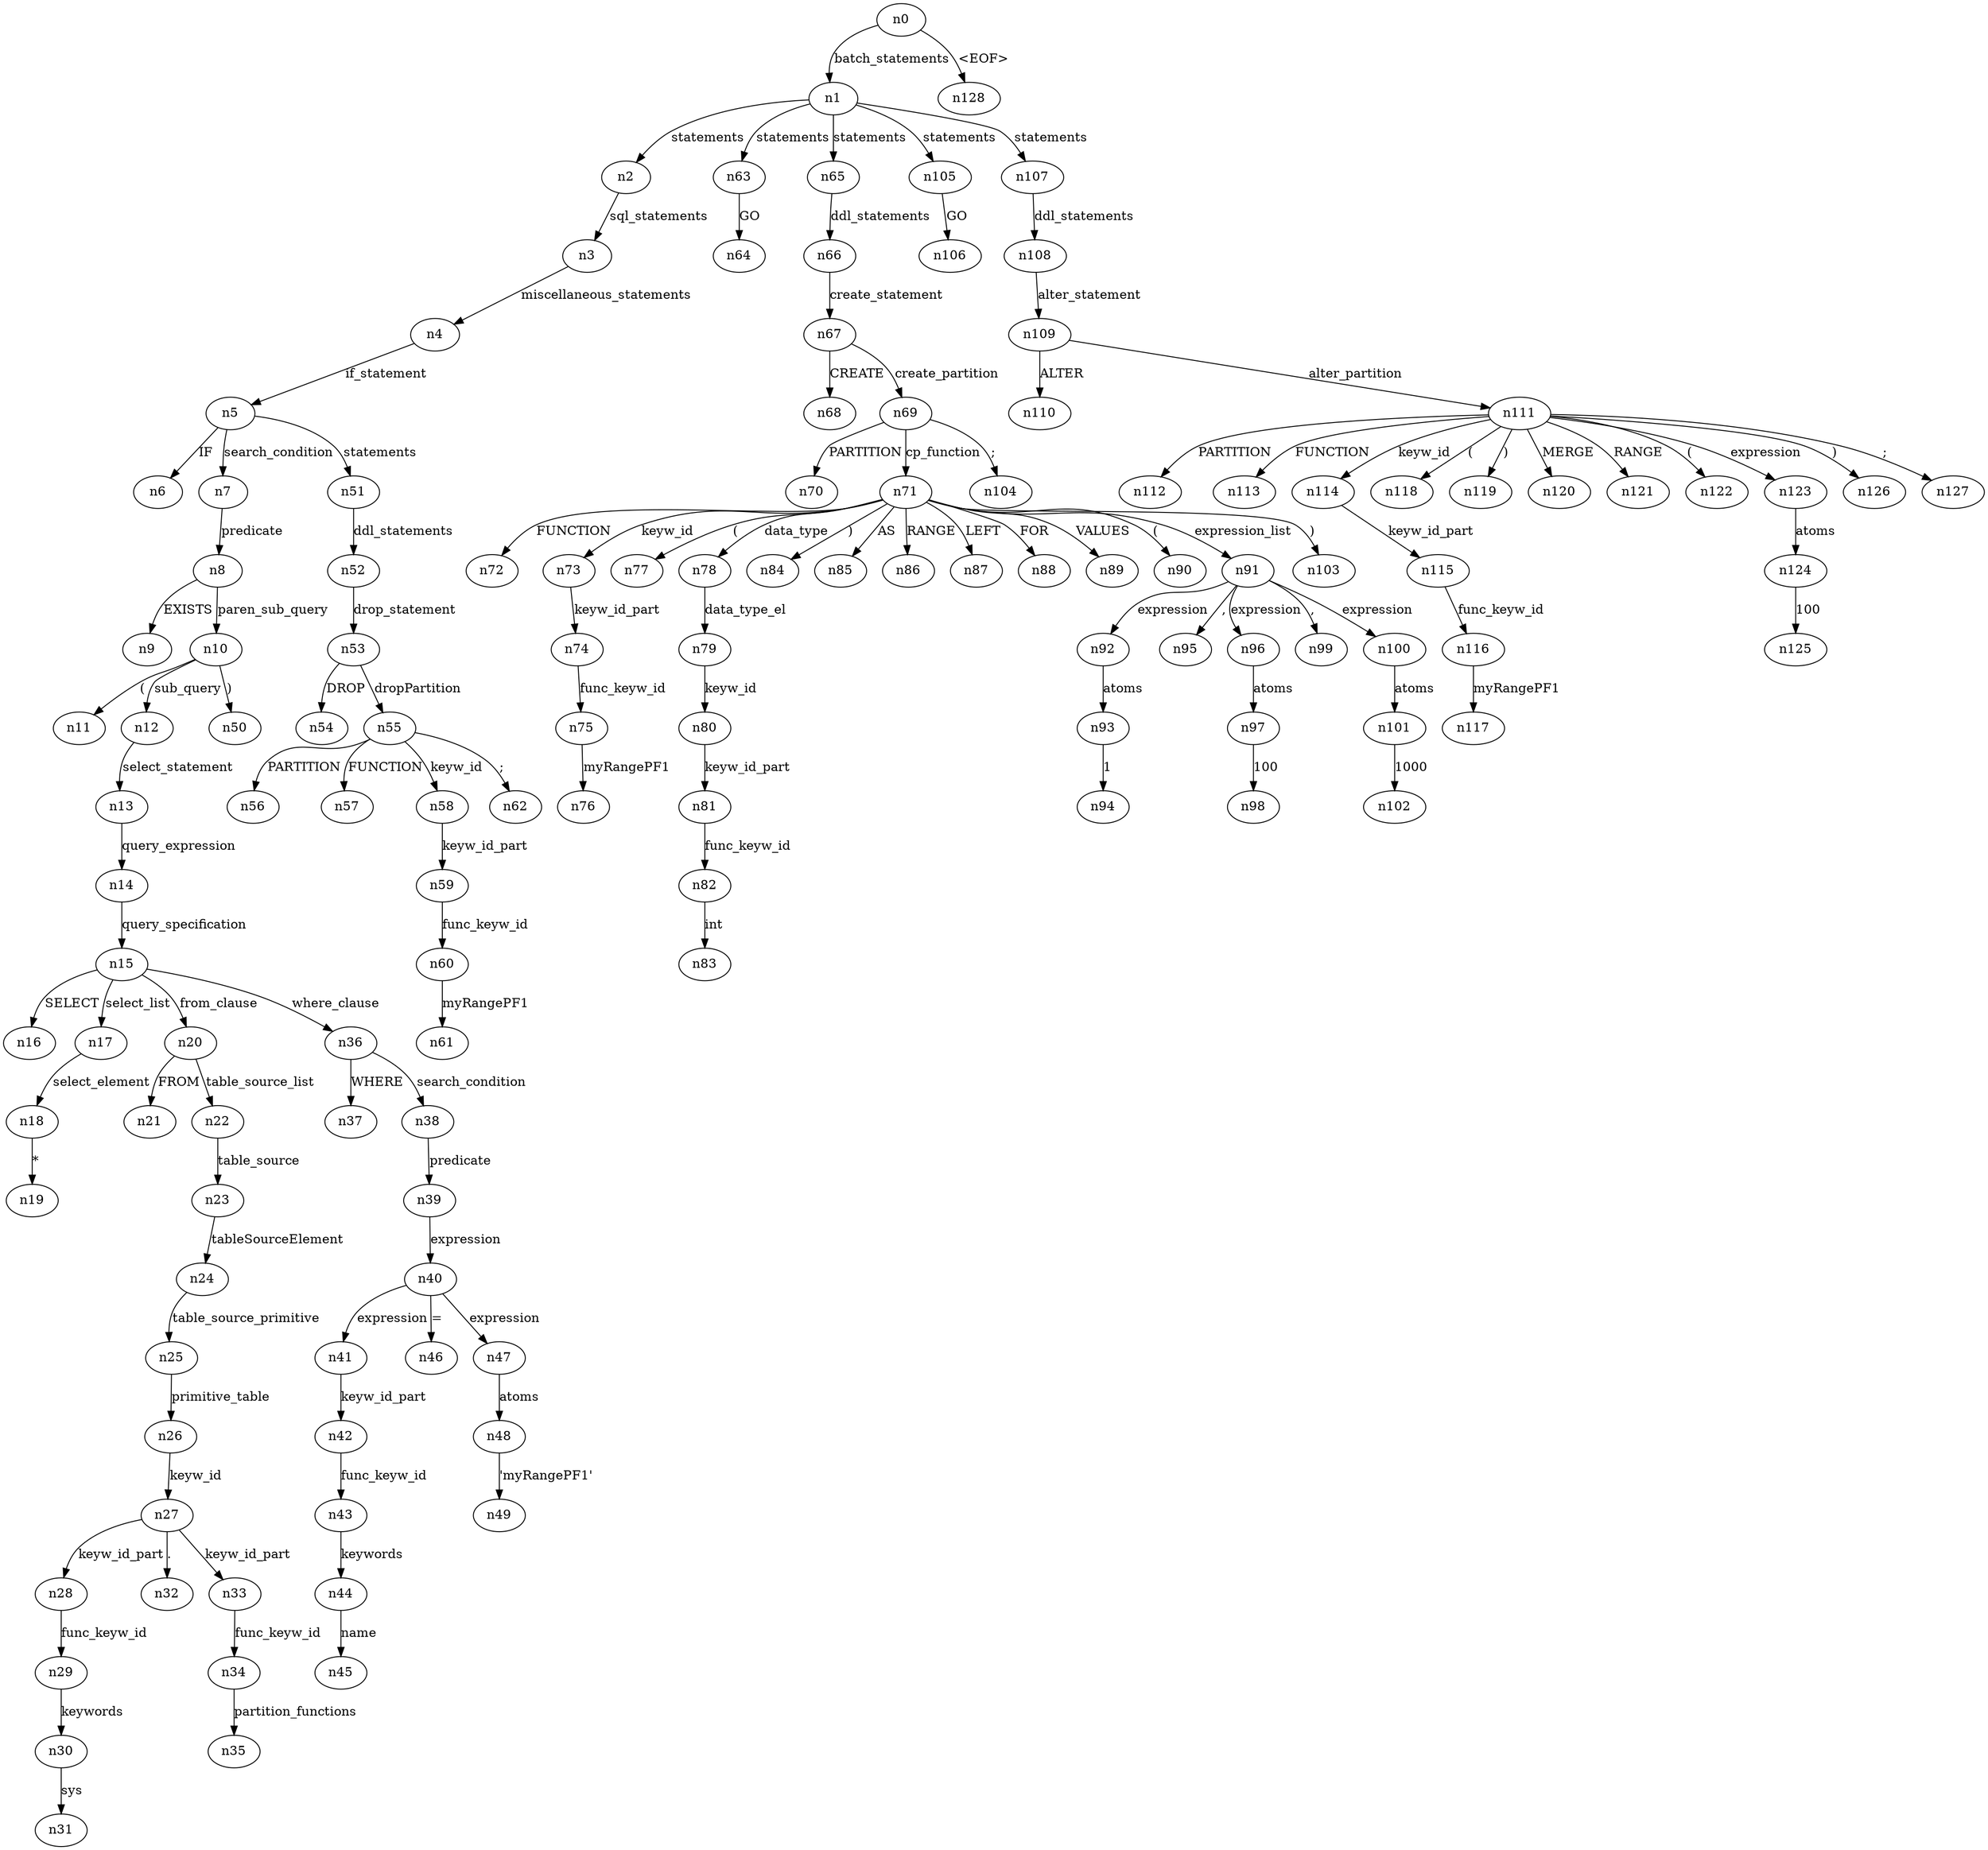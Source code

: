 digraph ParseTree {
  n0 -> n1 [label="batch_statements"];
  n1 -> n2 [label="statements"];
  n2 -> n3 [label="sql_statements"];
  n3 -> n4 [label="miscellaneous_statements"];
  n4 -> n5 [label="if_statement"];
  n5 -> n6 [label="IF"];
  n5 -> n7 [label="search_condition"];
  n7 -> n8 [label="predicate"];
  n8 -> n9 [label="EXISTS"];
  n8 -> n10 [label="paren_sub_query"];
  n10 -> n11 [label="("];
  n10 -> n12 [label="sub_query"];
  n12 -> n13 [label="select_statement"];
  n13 -> n14 [label="query_expression"];
  n14 -> n15 [label="query_specification"];
  n15 -> n16 [label="SELECT"];
  n15 -> n17 [label="select_list"];
  n17 -> n18 [label="select_element"];
  n18 -> n19 [label="*"];
  n15 -> n20 [label="from_clause"];
  n20 -> n21 [label="FROM"];
  n20 -> n22 [label="table_source_list"];
  n22 -> n23 [label="table_source"];
  n23 -> n24 [label="tableSourceElement"];
  n24 -> n25 [label="table_source_primitive"];
  n25 -> n26 [label="primitive_table"];
  n26 -> n27 [label="keyw_id"];
  n27 -> n28 [label="keyw_id_part"];
  n28 -> n29 [label="func_keyw_id"];
  n29 -> n30 [label="keywords"];
  n30 -> n31 [label="sys"];
  n27 -> n32 [label="."];
  n27 -> n33 [label="keyw_id_part"];
  n33 -> n34 [label="func_keyw_id"];
  n34 -> n35 [label="partition_functions"];
  n15 -> n36 [label="where_clause"];
  n36 -> n37 [label="WHERE"];
  n36 -> n38 [label="search_condition"];
  n38 -> n39 [label="predicate"];
  n39 -> n40 [label="expression"];
  n40 -> n41 [label="expression"];
  n41 -> n42 [label="keyw_id_part"];
  n42 -> n43 [label="func_keyw_id"];
  n43 -> n44 [label="keywords"];
  n44 -> n45 [label="name"];
  n40 -> n46 [label="="];
  n40 -> n47 [label="expression"];
  n47 -> n48 [label="atoms"];
  n48 -> n49 [label="'myRangePF1'"];
  n10 -> n50 [label=")"];
  n5 -> n51 [label="statements"];
  n51 -> n52 [label="ddl_statements"];
  n52 -> n53 [label="drop_statement"];
  n53 -> n54 [label="DROP"];
  n53 -> n55 [label="dropPartition"];
  n55 -> n56 [label="PARTITION"];
  n55 -> n57 [label="FUNCTION"];
  n55 -> n58 [label="keyw_id"];
  n58 -> n59 [label="keyw_id_part"];
  n59 -> n60 [label="func_keyw_id"];
  n60 -> n61 [label="myRangePF1"];
  n55 -> n62 [label=";"];
  n1 -> n63 [label="statements"];
  n63 -> n64 [label="GO"];
  n1 -> n65 [label="statements"];
  n65 -> n66 [label="ddl_statements"];
  n66 -> n67 [label="create_statement"];
  n67 -> n68 [label="CREATE"];
  n67 -> n69 [label="create_partition"];
  n69 -> n70 [label="PARTITION"];
  n69 -> n71 [label="cp_function"];
  n71 -> n72 [label="FUNCTION"];
  n71 -> n73 [label="keyw_id"];
  n73 -> n74 [label="keyw_id_part"];
  n74 -> n75 [label="func_keyw_id"];
  n75 -> n76 [label="myRangePF1"];
  n71 -> n77 [label="("];
  n71 -> n78 [label="data_type"];
  n78 -> n79 [label="data_type_el"];
  n79 -> n80 [label="keyw_id"];
  n80 -> n81 [label="keyw_id_part"];
  n81 -> n82 [label="func_keyw_id"];
  n82 -> n83 [label="int"];
  n71 -> n84 [label=")"];
  n71 -> n85 [label="AS"];
  n71 -> n86 [label="RANGE"];
  n71 -> n87 [label="LEFT"];
  n71 -> n88 [label="FOR"];
  n71 -> n89 [label="VALUES"];
  n71 -> n90 [label="("];
  n71 -> n91 [label="expression_list"];
  n91 -> n92 [label="expression"];
  n92 -> n93 [label="atoms"];
  n93 -> n94 [label="1"];
  n91 -> n95 [label=","];
  n91 -> n96 [label="expression"];
  n96 -> n97 [label="atoms"];
  n97 -> n98 [label="100"];
  n91 -> n99 [label=","];
  n91 -> n100 [label="expression"];
  n100 -> n101 [label="atoms"];
  n101 -> n102 [label="1000"];
  n71 -> n103 [label=")"];
  n69 -> n104 [label=";"];
  n1 -> n105 [label="statements"];
  n105 -> n106 [label="GO"];
  n1 -> n107 [label="statements"];
  n107 -> n108 [label="ddl_statements"];
  n108 -> n109 [label="alter_statement"];
  n109 -> n110 [label="ALTER"];
  n109 -> n111 [label="alter_partition"];
  n111 -> n112 [label="PARTITION"];
  n111 -> n113 [label="FUNCTION"];
  n111 -> n114 [label="keyw_id"];
  n114 -> n115 [label="keyw_id_part"];
  n115 -> n116 [label="func_keyw_id"];
  n116 -> n117 [label="myRangePF1"];
  n111 -> n118 [label="("];
  n111 -> n119 [label=")"];
  n111 -> n120 [label="MERGE"];
  n111 -> n121 [label="RANGE"];
  n111 -> n122 [label="("];
  n111 -> n123 [label="expression"];
  n123 -> n124 [label="atoms"];
  n124 -> n125 [label="100"];
  n111 -> n126 [label=")"];
  n111 -> n127 [label=";"];
  n0 -> n128 [label="<EOF>"];
}